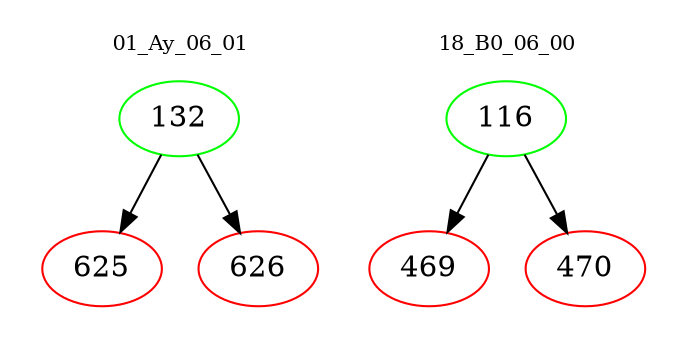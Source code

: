 digraph{
subgraph cluster_0 {
color = white
label = "01_Ay_06_01";
fontsize=10;
T0_132 [label="132", color="green"]
T0_132 -> T0_625 [color="black"]
T0_625 [label="625", color="red"]
T0_132 -> T0_626 [color="black"]
T0_626 [label="626", color="red"]
}
subgraph cluster_1 {
color = white
label = "18_B0_06_00";
fontsize=10;
T1_116 [label="116", color="green"]
T1_116 -> T1_469 [color="black"]
T1_469 [label="469", color="red"]
T1_116 -> T1_470 [color="black"]
T1_470 [label="470", color="red"]
}
}
